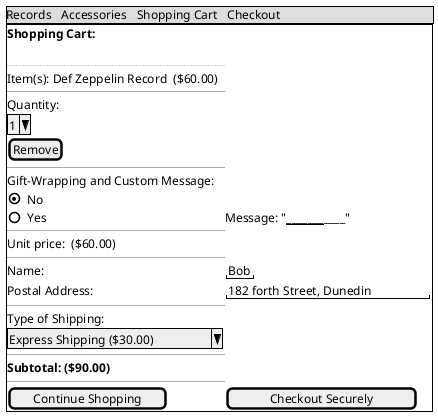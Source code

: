 @startsalt
{
{*  Records | Accessories | Shopping Cart |  Checkout }
  {+
  
    <b>Shopping Cart:
    .
    
    
..
Item(s): Def Zeppelin Record  ($60.00) 
--
Quantity:
^1^ 
[Remove]
--
Gift-Wrapping and Custom Message:
(X) No
()  Yes |
Message: "_______________________________________" 
--
Unit price:  ($60.00)
--
Name:   | "Bob"
Postal Address: | "182 forth Street, Dunedin"
--
Type of Shipping:
^Express Shipping ($30.00)^
--
<b>Subtotal: ($90.00)
--
  [ Continue Shopping ] | [   Checkout Securely   ] | 
}}
@endsalt

